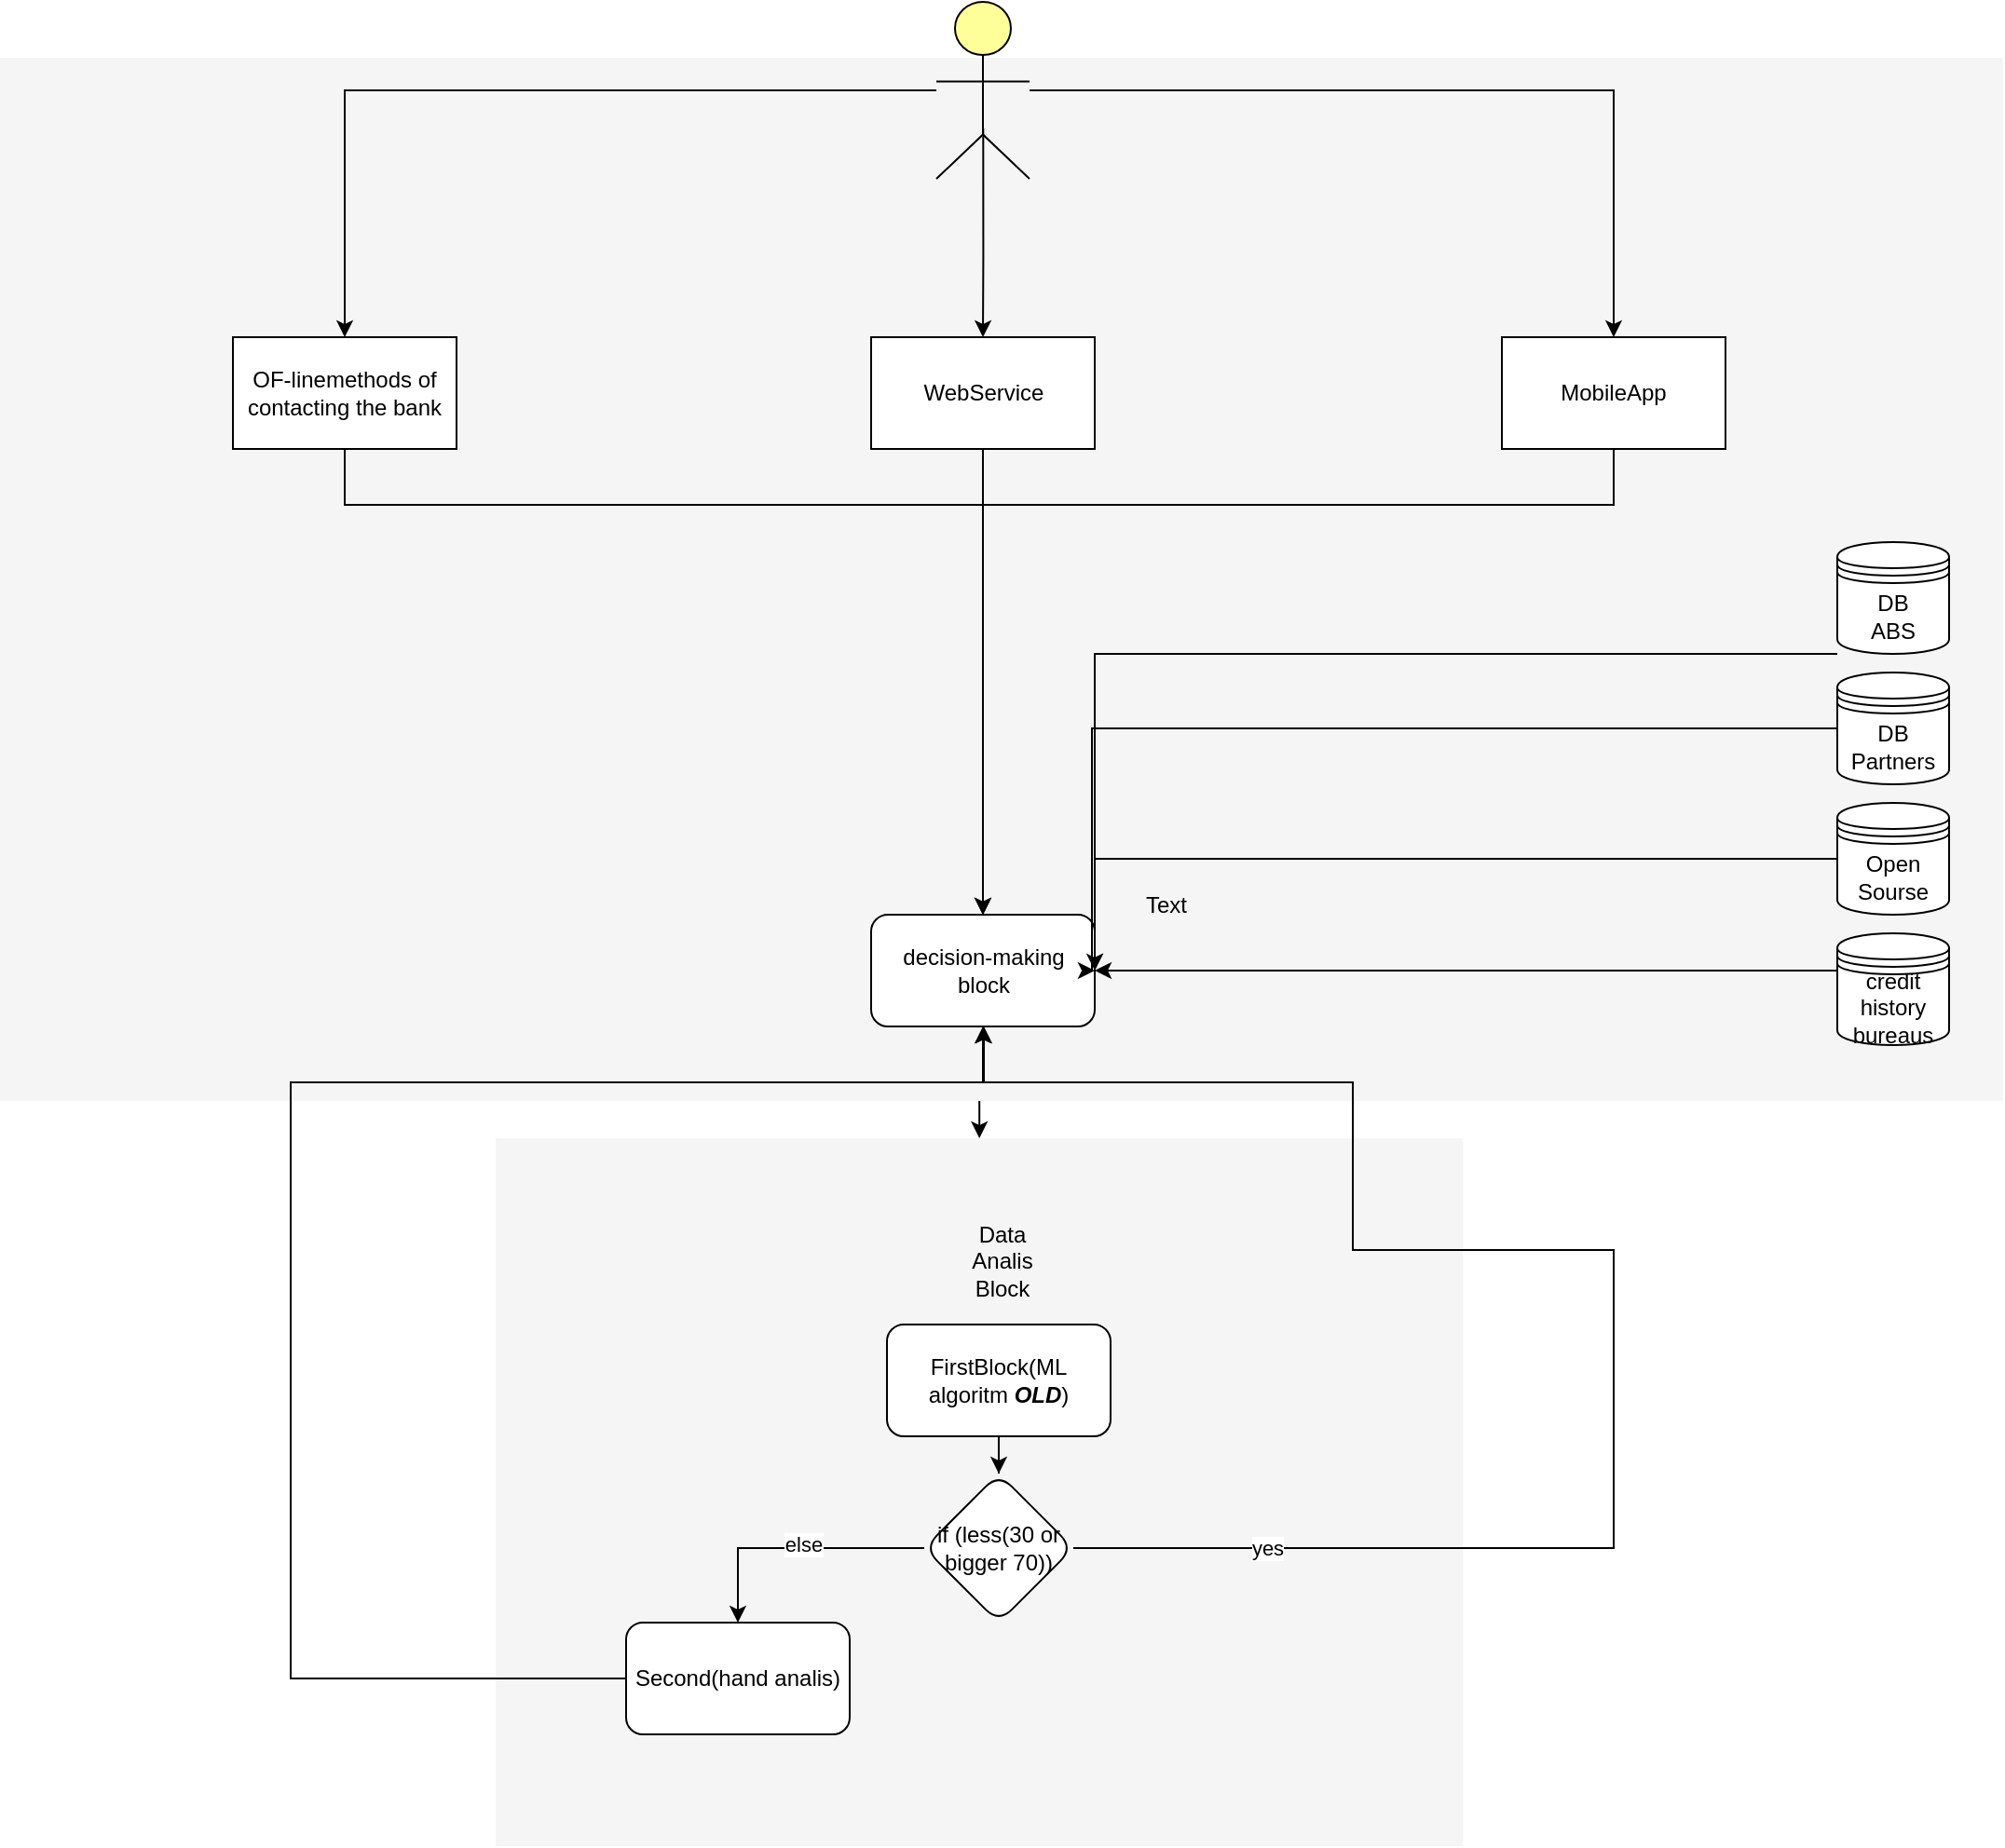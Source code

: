 <mxfile version="20.3.0" type="device"><diagram id="6I0OCvxSQrVGMHxT2VVA" name="Page-1"><mxGraphModel dx="1296" dy="1008" grid="1" gridSize="10" guides="1" tooltips="1" connect="1" arrows="1" fold="1" page="1" pageScale="1" pageWidth="850" pageHeight="1100" math="0" shadow="0"><root><mxCell id="0"/><mxCell id="1" parent="0"/><mxCell id="xT2_rfF7798ohTMDMNvA-29" value="" style="edgeStyle=orthogonalEdgeStyle;rounded=0;orthogonalLoop=1;jettySize=auto;html=1;" edge="1" parent="1" source="xT2_rfF7798ohTMDMNvA-12" target="xT2_rfF7798ohTMDMNvA-28"><mxGeometry relative="1" as="geometry"/></mxCell><mxCell id="dKdSaXE48SgPbhcamS2K-32" value="" style="whiteSpace=wrap;html=1;strokeColor=none;strokeWidth=1;fillColor=#f5f5f5;fontSize=14;" parent="1" vertex="1"><mxGeometry x="194" y="120" width="1075" height="560" as="geometry"/></mxCell><mxCell id="xT2_rfF7798ohTMDMNvA-7" style="edgeStyle=orthogonalEdgeStyle;rounded=0;orthogonalLoop=1;jettySize=auto;html=1;" edge="1" parent="1" source="dKdSaXE48SgPbhcamS2K-62" target="xT2_rfF7798ohTMDMNvA-3"><mxGeometry relative="1" as="geometry"/></mxCell><mxCell id="xT2_rfF7798ohTMDMNvA-8" style="edgeStyle=orthogonalEdgeStyle;rounded=0;orthogonalLoop=1;jettySize=auto;html=1;startArrow=none;exitX=0.503;exitY=0.715;exitDx=0;exitDy=0;exitPerimeter=0;" edge="1" parent="1" source="dKdSaXE48SgPbhcamS2K-62" target="xT2_rfF7798ohTMDMNvA-4"><mxGeometry relative="1" as="geometry"><mxPoint x="721.529" y="250" as="sourcePoint"/></mxGeometry></mxCell><mxCell id="xT2_rfF7798ohTMDMNvA-9" style="edgeStyle=orthogonalEdgeStyle;rounded=0;orthogonalLoop=1;jettySize=auto;html=1;" edge="1" parent="1" source="dKdSaXE48SgPbhcamS2K-62" target="xT2_rfF7798ohTMDMNvA-5"><mxGeometry relative="1" as="geometry"/></mxCell><mxCell id="dKdSaXE48SgPbhcamS2K-62" value="" style="html=1;whiteSpace=wrap;fillColor=#ffff99;shape=mxgraph.archimate3.actor;fontSize=14;" parent="1" vertex="1"><mxGeometry x="696.5" y="90" width="50" height="95" as="geometry"/></mxCell><mxCell id="xT2_rfF7798ohTMDMNvA-26" style="edgeStyle=orthogonalEdgeStyle;rounded=0;orthogonalLoop=1;jettySize=auto;html=1;entryX=0.5;entryY=0;entryDx=0;entryDy=0;" edge="1" parent="1" source="xT2_rfF7798ohTMDMNvA-3" target="xT2_rfF7798ohTMDMNvA-12"><mxGeometry relative="1" as="geometry"><Array as="points"><mxPoint x="379" y="360"/><mxPoint x="722" y="360"/></Array></mxGeometry></mxCell><mxCell id="xT2_rfF7798ohTMDMNvA-3" value="OF-linemethods of contacting the bank" style="rounded=0;whiteSpace=wrap;html=1;" vertex="1" parent="1"><mxGeometry x="319" y="270" width="120" height="60" as="geometry"/></mxCell><mxCell id="xT2_rfF7798ohTMDMNvA-24" style="edgeStyle=orthogonalEdgeStyle;rounded=0;orthogonalLoop=1;jettySize=auto;html=1;entryX=0.5;entryY=0;entryDx=0;entryDy=0;" edge="1" parent="1" source="xT2_rfF7798ohTMDMNvA-4" target="xT2_rfF7798ohTMDMNvA-12"><mxGeometry relative="1" as="geometry"/></mxCell><mxCell id="xT2_rfF7798ohTMDMNvA-4" value="WebService&lt;span style=&quot;color: rgba(0, 0, 0, 0); font-family: monospace; font-size: 0px; text-align: start;&quot;&gt;%3CmxGraphModel%3E%3Croot%3E%3CmxCell%20id%3D%220%22%2F%3E%3CmxCell%20id%3D%221%22%20parent%3D%220%22%2F%3E%3CmxCell%20id%3D%222%22%20value%3D%22OF-linemethods%20of%20contacting%20the%20bank%22%20style%3D%22rounded%3D0%3BwhiteSpace%3Dwrap%3Bhtml%3D1%3B%22%20vertex%3D%221%22%20parent%3D%221%22%3E%3CmxGeometry%20x%3D%22319%22%20y%3D%22270%22%20width%3D%22120%22%20height%3D%2260%22%20as%3D%22geometry%22%2F%3E%3C%2FmxCell%3E%3C%2Froot%3E%3C%2FmxGraphModel%3E&lt;/span&gt;" style="rounded=0;whiteSpace=wrap;html=1;" vertex="1" parent="1"><mxGeometry x="661.5" y="270" width="120" height="60" as="geometry"/></mxCell><mxCell id="xT2_rfF7798ohTMDMNvA-25" style="edgeStyle=orthogonalEdgeStyle;rounded=0;orthogonalLoop=1;jettySize=auto;html=1;entryX=0.5;entryY=0;entryDx=0;entryDy=0;" edge="1" parent="1" source="xT2_rfF7798ohTMDMNvA-5" target="xT2_rfF7798ohTMDMNvA-12"><mxGeometry relative="1" as="geometry"><Array as="points"><mxPoint x="1060" y="360"/><mxPoint x="722" y="360"/></Array></mxGeometry></mxCell><mxCell id="xT2_rfF7798ohTMDMNvA-5" value="MobileApp" style="rounded=0;whiteSpace=wrap;html=1;" vertex="1" parent="1"><mxGeometry x="1000" y="270" width="120" height="60" as="geometry"/></mxCell><mxCell id="xT2_rfF7798ohTMDMNvA-23" style="edgeStyle=orthogonalEdgeStyle;rounded=0;orthogonalLoop=1;jettySize=auto;html=1;entryX=1;entryY=0.5;entryDx=0;entryDy=0;" edge="1" parent="1" source="xT2_rfF7798ohTMDMNvA-6" target="xT2_rfF7798ohTMDMNvA-12"><mxGeometry relative="1" as="geometry"><Array as="points"><mxPoint x="782" y="440"/></Array></mxGeometry></mxCell><mxCell id="xT2_rfF7798ohTMDMNvA-6" value="DB&lt;br&gt;ABS" style="shape=datastore;whiteSpace=wrap;html=1;" vertex="1" parent="1"><mxGeometry x="1180" y="380" width="60" height="60" as="geometry"/></mxCell><mxCell id="xT2_rfF7798ohTMDMNvA-12" value="decision-making block" style="rounded=1;whiteSpace=wrap;html=1;" vertex="1" parent="1"><mxGeometry x="661.5" y="580" width="120" height="60" as="geometry"/></mxCell><mxCell id="xT2_rfF7798ohTMDMNvA-21" style="edgeStyle=orthogonalEdgeStyle;rounded=0;orthogonalLoop=1;jettySize=auto;html=1;exitX=0;exitY=0.5;exitDx=0;exitDy=0;entryX=1;entryY=0.5;entryDx=0;entryDy=0;" edge="1" parent="1" source="xT2_rfF7798ohTMDMNvA-13" target="xT2_rfF7798ohTMDMNvA-12"><mxGeometry relative="1" as="geometry"><mxPoint x="780" y="511" as="targetPoint"/><Array as="points"><mxPoint x="780" y="480"/><mxPoint x="780" y="610"/></Array></mxGeometry></mxCell><mxCell id="xT2_rfF7798ohTMDMNvA-13" value="DB&lt;br&gt;Partners" style="shape=datastore;whiteSpace=wrap;html=1;" vertex="1" parent="1"><mxGeometry x="1180" y="450" width="60" height="60" as="geometry"/></mxCell><mxCell id="xT2_rfF7798ohTMDMNvA-27" style="edgeStyle=orthogonalEdgeStyle;rounded=0;orthogonalLoop=1;jettySize=auto;html=1;entryX=1;entryY=0.5;entryDx=0;entryDy=0;" edge="1" parent="1" source="xT2_rfF7798ohTMDMNvA-14" target="xT2_rfF7798ohTMDMNvA-12"><mxGeometry relative="1" as="geometry"><Array as="points"><mxPoint x="782" y="550"/></Array></mxGeometry></mxCell><mxCell id="xT2_rfF7798ohTMDMNvA-14" value="Open Sourse" style="shape=datastore;whiteSpace=wrap;html=1;" vertex="1" parent="1"><mxGeometry x="1180" y="520" width="60" height="60" as="geometry"/></mxCell><mxCell id="xT2_rfF7798ohTMDMNvA-22" style="edgeStyle=orthogonalEdgeStyle;rounded=0;orthogonalLoop=1;jettySize=auto;html=1;entryX=1;entryY=0.5;entryDx=0;entryDy=0;" edge="1" parent="1" source="xT2_rfF7798ohTMDMNvA-16" target="xT2_rfF7798ohTMDMNvA-12"><mxGeometry relative="1" as="geometry"><Array as="points"><mxPoint x="990" y="610"/><mxPoint x="990" y="610"/></Array></mxGeometry></mxCell><mxCell id="xT2_rfF7798ohTMDMNvA-16" value="credit history bureaus" style="shape=datastore;whiteSpace=wrap;html=1;" vertex="1" parent="1"><mxGeometry x="1180" y="590" width="60" height="60" as="geometry"/></mxCell><mxCell id="xT2_rfF7798ohTMDMNvA-28" value="" style="whiteSpace=wrap;html=1;strokeColor=none;strokeWidth=1;fillColor=#f5f5f5;fontSize=14;" vertex="1" parent="1"><mxGeometry x="460" y="700" width="519.17" height="380" as="geometry"/></mxCell><mxCell id="xT2_rfF7798ohTMDMNvA-35" value="" style="edgeStyle=orthogonalEdgeStyle;rounded=0;orthogonalLoop=1;jettySize=auto;html=1;" edge="1" parent="1" source="xT2_rfF7798ohTMDMNvA-30" target="xT2_rfF7798ohTMDMNvA-34"><mxGeometry relative="1" as="geometry"/></mxCell><mxCell id="xT2_rfF7798ohTMDMNvA-30" value="FirstBlock(ML algoritm &lt;i style=&quot;&quot;&gt;&lt;b&gt;OLD&lt;/b&gt;&lt;/i&gt;)" style="rounded=1;whiteSpace=wrap;html=1;" vertex="1" parent="1"><mxGeometry x="670" y="800" width="120" height="60" as="geometry"/></mxCell><mxCell id="xT2_rfF7798ohTMDMNvA-31" value="Text" style="text;html=1;strokeColor=none;fillColor=none;align=center;verticalAlign=middle;whiteSpace=wrap;rounded=0;" vertex="1" parent="1"><mxGeometry x="790" y="560" width="60" height="30" as="geometry"/></mxCell><mxCell id="xT2_rfF7798ohTMDMNvA-32" value="Data Analis Block" style="text;html=1;strokeColor=none;fillColor=none;align=center;verticalAlign=middle;whiteSpace=wrap;rounded=0;" vertex="1" parent="1"><mxGeometry x="701.5" y="741" width="60" height="49" as="geometry"/></mxCell><mxCell id="xT2_rfF7798ohTMDMNvA-39" style="edgeStyle=orthogonalEdgeStyle;rounded=0;orthogonalLoop=1;jettySize=auto;html=1;entryX=0.5;entryY=1;entryDx=0;entryDy=0;" edge="1" parent="1" source="xT2_rfF7798ohTMDMNvA-33" target="xT2_rfF7798ohTMDMNvA-12"><mxGeometry relative="1" as="geometry"><Array as="points"><mxPoint x="350" y="990"/><mxPoint x="350" y="670"/><mxPoint x="722" y="670"/></Array></mxGeometry></mxCell><mxCell id="xT2_rfF7798ohTMDMNvA-33" value="Second(hand analis)" style="rounded=1;whiteSpace=wrap;html=1;" vertex="1" parent="1"><mxGeometry x="530" y="960" width="120" height="60" as="geometry"/></mxCell><mxCell id="xT2_rfF7798ohTMDMNvA-37" style="edgeStyle=orthogonalEdgeStyle;rounded=0;orthogonalLoop=1;jettySize=auto;html=1;entryX=0.5;entryY=0;entryDx=0;entryDy=0;" edge="1" parent="1" source="xT2_rfF7798ohTMDMNvA-34" target="xT2_rfF7798ohTMDMNvA-33"><mxGeometry relative="1" as="geometry"/></mxCell><mxCell id="xT2_rfF7798ohTMDMNvA-41" value="else" style="edgeLabel;html=1;align=center;verticalAlign=middle;resizable=0;points=[];" vertex="1" connectable="0" parent="xT2_rfF7798ohTMDMNvA-37"><mxGeometry x="-0.074" y="-2" relative="1" as="geometry"><mxPoint as="offset"/></mxGeometry></mxCell><mxCell id="xT2_rfF7798ohTMDMNvA-38" style="edgeStyle=orthogonalEdgeStyle;rounded=0;orthogonalLoop=1;jettySize=auto;html=1;" edge="1" parent="1" source="xT2_rfF7798ohTMDMNvA-34" target="xT2_rfF7798ohTMDMNvA-12"><mxGeometry relative="1" as="geometry"><Array as="points"><mxPoint x="1060" y="920"/><mxPoint x="1060" y="760"/><mxPoint x="920" y="760"/><mxPoint x="920" y="670"/><mxPoint x="722" y="670"/></Array></mxGeometry></mxCell><mxCell id="xT2_rfF7798ohTMDMNvA-40" value="yes" style="edgeLabel;html=1;align=center;verticalAlign=middle;resizable=0;points=[];" vertex="1" connectable="0" parent="xT2_rfF7798ohTMDMNvA-38"><mxGeometry x="-0.772" relative="1" as="geometry"><mxPoint as="offset"/></mxGeometry></mxCell><mxCell id="xT2_rfF7798ohTMDMNvA-34" value="if (less(30 or bigger 70))" style="rhombus;whiteSpace=wrap;html=1;rounded=1;" vertex="1" parent="1"><mxGeometry x="690" y="880" width="80" height="80" as="geometry"/></mxCell></root></mxGraphModel></diagram></mxfile>